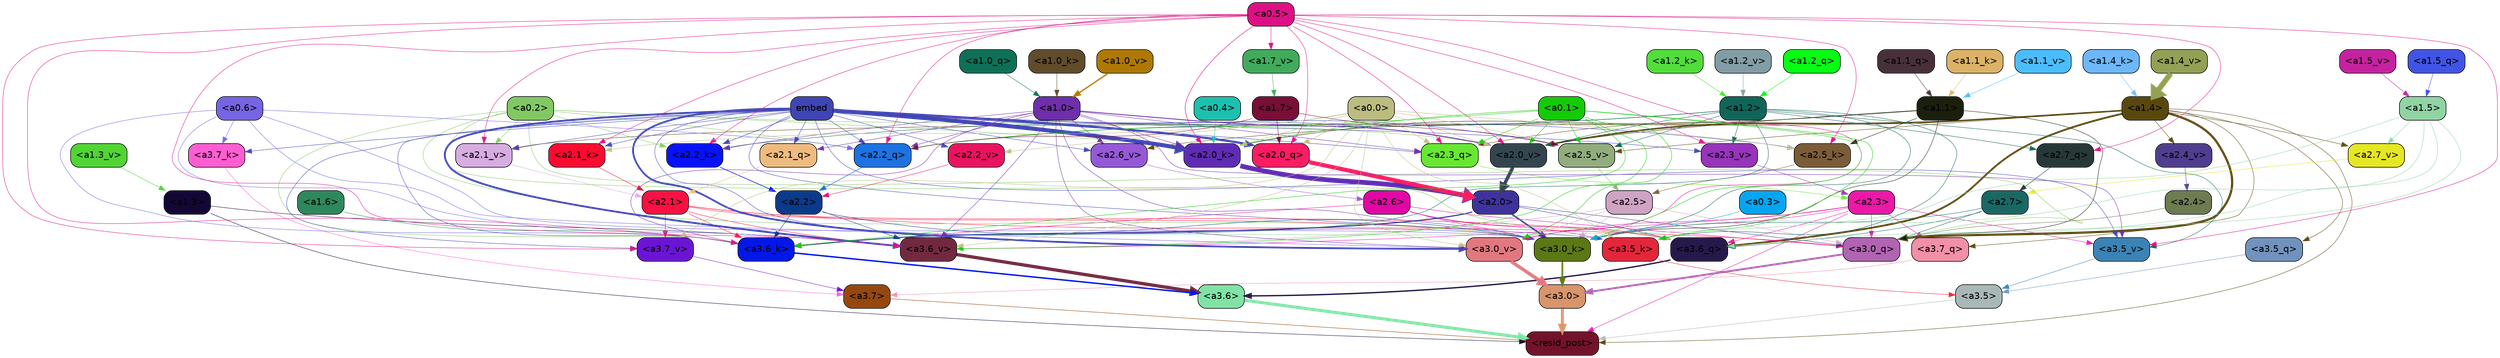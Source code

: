 strict digraph "" {
	graph [bgcolor=transparent,
		layout=dot,
		overlap=false,
		splines=true
	];
	"<a3.7>"	[color=black,
		fillcolor="#95470e",
		fontname=Helvetica,
		shape=box,
		style="filled, rounded"];
	"<resid_post>"	[color=black,
		fillcolor="#721329",
		fontname=Helvetica,
		shape=box,
		style="filled, rounded"];
	"<a3.7>" -> "<resid_post>"	[color="#95470e",
		penwidth=0.6239100098609924];
	"<a3.6>"	[color=black,
		fillcolor="#80e3a5",
		fontname=Helvetica,
		shape=box,
		style="filled, rounded"];
	"<a3.6>" -> "<resid_post>"	[color="#80e3a5",
		penwidth=4.569062113761902];
	"<a3.5>"	[color=black,
		fillcolor="#a8b7b8",
		fontname=Helvetica,
		shape=box,
		style="filled, rounded"];
	"<a3.5>" -> "<resid_post>"	[color="#a8b7b8",
		penwidth=0.6];
	"<a3.0>"	[color=black,
		fillcolor="#d8946b",
		fontname=Helvetica,
		shape=box,
		style="filled, rounded"];
	"<a3.0>" -> "<resid_post>"	[color="#d8946b",
		penwidth=4.283544182777405];
	"<a2.3>"	[color=black,
		fillcolor="#eb18a8",
		fontname=Helvetica,
		shape=box,
		style="filled, rounded"];
	"<a2.3>" -> "<resid_post>"	[color="#eb18a8",
		penwidth=0.6];
	"<a3.7_q>"	[color=black,
		fillcolor="#f190a7",
		fontname=Helvetica,
		shape=box,
		style="filled, rounded"];
	"<a2.3>" -> "<a3.7_q>"	[color="#eb18a8",
		penwidth=0.6];
	"<a3.6_q>"	[color=black,
		fillcolor="#25194b",
		fontname=Helvetica,
		shape=box,
		style="filled, rounded"];
	"<a2.3>" -> "<a3.6_q>"	[color="#eb18a8",
		penwidth=0.6];
	"<a3.0_q>"	[color=black,
		fillcolor="#b064b1",
		fontname=Helvetica,
		shape=box,
		style="filled, rounded"];
	"<a2.3>" -> "<a3.0_q>"	[color="#eb18a8",
		penwidth=0.6];
	"<a3.0_k>"	[color=black,
		fillcolor="#5c7814",
		fontname=Helvetica,
		shape=box,
		style="filled, rounded"];
	"<a2.3>" -> "<a3.0_k>"	[color="#eb18a8",
		penwidth=0.6];
	"<a3.6_v>"	[color=black,
		fillcolor="#72293f",
		fontname=Helvetica,
		shape=box,
		style="filled, rounded"];
	"<a2.3>" -> "<a3.6_v>"	[color="#eb18a8",
		penwidth=0.6];
	"<a3.5_v>"	[color=black,
		fillcolor="#3c83b5",
		fontname=Helvetica,
		shape=box,
		style="filled, rounded"];
	"<a2.3>" -> "<a3.5_v>"	[color="#eb18a8",
		penwidth=0.6];
	"<a3.0_v>"	[color=black,
		fillcolor="#e1787f",
		fontname=Helvetica,
		shape=box,
		style="filled, rounded"];
	"<a2.3>" -> "<a3.0_v>"	[color="#eb18a8",
		penwidth=0.6];
	"<a1.4>"	[color=black,
		fillcolor="#59480e",
		fontname=Helvetica,
		shape=box,
		style="filled, rounded"];
	"<a1.4>" -> "<resid_post>"	[color="#59480e",
		penwidth=0.6];
	"<a1.4>" -> "<a3.7_q>"	[color="#59480e",
		penwidth=0.6];
	"<a1.4>" -> "<a3.6_q>"	[color="#59480e",
		penwidth=2.7934007048606873];
	"<a3.5_q>"	[color=black,
		fillcolor="#7192bc",
		fontname=Helvetica,
		shape=box,
		style="filled, rounded"];
	"<a1.4>" -> "<a3.5_q>"	[color="#59480e",
		penwidth=0.6];
	"<a1.4>" -> "<a3.0_q>"	[color="#59480e",
		penwidth=3.340754985809326];
	"<a2.3_q>"	[color=black,
		fillcolor="#68e732",
		fontname=Helvetica,
		shape=box,
		style="filled, rounded"];
	"<a1.4>" -> "<a2.3_q>"	[color="#59480e",
		penwidth=0.6];
	"<a2.7_v>"	[color=black,
		fillcolor="#e4e723",
		fontname=Helvetica,
		shape=box,
		style="filled, rounded"];
	"<a1.4>" -> "<a2.7_v>"	[color="#59480e",
		penwidth=0.6];
	"<a2.6_v>"	[color=black,
		fillcolor="#9559d8",
		fontname=Helvetica,
		shape=box,
		style="filled, rounded"];
	"<a1.4>" -> "<a2.6_v>"	[color="#59480e",
		penwidth=0.6];
	"<a2.5_v>"	[color=black,
		fillcolor="#91ad7e",
		fontname=Helvetica,
		shape=box,
		style="filled, rounded"];
	"<a1.4>" -> "<a2.5_v>"	[color="#59480e",
		penwidth=0.6];
	"<a2.4_v>"	[color=black,
		fillcolor="#4f3e8f",
		fontname=Helvetica,
		shape=box,
		style="filled, rounded"];
	"<a1.4>" -> "<a2.4_v>"	[color="#59480e",
		penwidth=0.6];
	"<a2.1_v>"	[color=black,
		fillcolor="#d6ace1",
		fontname=Helvetica,
		shape=box,
		style="filled, rounded"];
	"<a1.4>" -> "<a2.1_v>"	[color="#59480e",
		penwidth=0.6];
	"<a2.0_v>"	[color=black,
		fillcolor="#33464f",
		fontname=Helvetica,
		shape=box,
		style="filled, rounded"];
	"<a1.4>" -> "<a2.0_v>"	[color="#59480e",
		penwidth=2.268759250640869];
	"<a1.3>"	[color=black,
		fillcolor="#130835",
		fontname=Helvetica,
		shape=box,
		style="filled, rounded"];
	"<a1.3>" -> "<resid_post>"	[color="#130835",
		penwidth=0.6];
	"<a1.3>" -> "<a3.6_v>"	[color="#130835",
		penwidth=0.6];
	"<a3.7_q>" -> "<a3.7>"	[color="#f190a7",
		penwidth=0.6];
	"<a3.6_q>" -> "<a3.6>"	[color="#25194b",
		penwidth=2.0347584784030914];
	"<a3.5_q>" -> "<a3.5>"	[color="#7192bc",
		penwidth=0.6];
	"<a3.0_q>" -> "<a3.0>"	[color="#b064b1",
		penwidth=2.8635367155075073];
	"<a3.7_k>"	[color=black,
		fillcolor="#ff5ed3",
		fontname=Helvetica,
		shape=box,
		style="filled, rounded"];
	"<a3.7_k>" -> "<a3.7>"	[color="#ff5ed3",
		penwidth=0.6];
	"<a3.6_k>"	[color=black,
		fillcolor="#0317e8",
		fontname=Helvetica,
		shape=box,
		style="filled, rounded"];
	"<a3.6_k>" -> "<a3.6>"	[color="#0317e8",
		penwidth=2.1760786175727844];
	"<a3.5_k>"	[color=black,
		fillcolor="#e3263b",
		fontname=Helvetica,
		shape=box,
		style="filled, rounded"];
	"<a3.5_k>" -> "<a3.5>"	[color="#e3263b",
		penwidth=0.6];
	"<a3.0_k>" -> "<a3.0>"	[color="#5c7814",
		penwidth=2.632905662059784];
	"<a3.7_v>"	[color=black,
		fillcolor="#6c14d5",
		fontname=Helvetica,
		shape=box,
		style="filled, rounded"];
	"<a3.7_v>" -> "<a3.7>"	[color="#6c14d5",
		penwidth=0.6];
	"<a3.6_v>" -> "<a3.6>"	[color="#72293f",
		penwidth=4.981305837631226];
	"<a3.5_v>" -> "<a3.5>"	[color="#3c83b5",
		penwidth=0.6];
	"<a3.0_v>" -> "<a3.0>"	[color="#e1787f",
		penwidth=5.168330669403076];
	"<a2.7>"	[color=black,
		fillcolor="#196863",
		fontname=Helvetica,
		shape=box,
		style="filled, rounded"];
	"<a2.7>" -> "<a3.6_q>"	[color="#196863",
		penwidth=0.6];
	"<a2.7>" -> "<a3.0_q>"	[color="#196863",
		penwidth=0.6];
	"<a2.7>" -> "<a3.0_k>"	[color="#196863",
		penwidth=0.6];
	"<a2.6>"	[color=black,
		fillcolor="#e007a4",
		fontname=Helvetica,
		shape=box,
		style="filled, rounded"];
	"<a2.6>" -> "<a3.6_q>"	[color="#e007a4",
		penwidth=0.6];
	"<a2.6>" -> "<a3.0_q>"	[color="#e007a4",
		penwidth=0.6];
	"<a2.6>" -> "<a3.6_k>"	[color="#e007a4",
		penwidth=0.6];
	"<a2.6>" -> "<a3.5_k>"	[color="#e007a4",
		penwidth=0.6];
	"<a2.6>" -> "<a3.0_k>"	[color="#e007a4",
		penwidth=0.6];
	"<a2.1>"	[color=black,
		fillcolor="#f81142",
		fontname=Helvetica,
		shape=box,
		style="filled, rounded"];
	"<a2.1>" -> "<a3.6_q>"	[color="#f81142",
		penwidth=0.6];
	"<a2.1>" -> "<a3.0_q>"	[color="#f81142",
		penwidth=0.6];
	"<a2.1>" -> "<a3.6_k>"	[color="#f81142",
		penwidth=0.6];
	"<a2.1>" -> "<a3.0_k>"	[color="#f81142",
		penwidth=0.6];
	"<a2.1>" -> "<a3.7_v>"	[color="#f81142",
		penwidth=0.6];
	"<a2.1>" -> "<a3.6_v>"	[color="#f81142",
		penwidth=0.6];
	"<a2.0>"	[color=black,
		fillcolor="#3e339c",
		fontname=Helvetica,
		shape=box,
		style="filled, rounded"];
	"<a2.0>" -> "<a3.6_q>"	[color="#3e339c",
		penwidth=0.6];
	"<a2.0>" -> "<a3.0_q>"	[color="#3e339c",
		penwidth=0.6];
	"<a2.0>" -> "<a3.6_k>"	[color="#3e339c",
		penwidth=1.6382827460765839];
	"<a2.0>" -> "<a3.0_k>"	[color="#3e339c",
		penwidth=2.161143198609352];
	"<a1.5>"	[color=black,
		fillcolor="#91d4a4",
		fontname=Helvetica,
		shape=box,
		style="filled, rounded"];
	"<a1.5>" -> "<a3.6_q>"	[color="#91d4a4",
		penwidth=0.6];
	"<a1.5>" -> "<a3.0_q>"	[color="#91d4a4",
		penwidth=0.6];
	"<a1.5>" -> "<a3.6_k>"	[color="#91d4a4",
		penwidth=0.6];
	"<a1.5>" -> "<a3.0_k>"	[color="#91d4a4",
		penwidth=0.6];
	"<a1.5>" -> "<a2.7_v>"	[color="#91d4a4",
		penwidth=0.6];
	"<a0.2>"	[color=black,
		fillcolor="#81c863",
		fontname=Helvetica,
		shape=box,
		style="filled, rounded"];
	"<a0.2>" -> "<a3.6_q>"	[color="#81c863",
		penwidth=0.6];
	"<a0.2>" -> "<a3.0_q>"	[color="#81c863",
		penwidth=0.6];
	"<a0.2>" -> "<a3.6_k>"	[color="#81c863",
		penwidth=0.6];
	"<a0.2>" -> "<a3.0_k>"	[color="#81c863",
		penwidth=0.6];
	"<a2.2_q>"	[color=black,
		fillcolor="#1c73e1",
		fontname=Helvetica,
		shape=box,
		style="filled, rounded"];
	"<a0.2>" -> "<a2.2_q>"	[color="#81c863",
		penwidth=0.6];
	"<a2.2_k>"	[color=black,
		fillcolor="#0712f7",
		fontname=Helvetica,
		shape=box,
		style="filled, rounded"];
	"<a0.2>" -> "<a2.2_k>"	[color="#81c863",
		penwidth=0.6];
	"<a2.0_k>"	[color=black,
		fillcolor="#602bb4",
		fontname=Helvetica,
		shape=box,
		style="filled, rounded"];
	"<a0.2>" -> "<a2.0_k>"	[color="#81c863",
		penwidth=0.6];
	"<a0.2>" -> "<a2.1_v>"	[color="#81c863",
		penwidth=0.6];
	"<a0.2>" -> "<a2.0_v>"	[color="#81c863",
		penwidth=0.6];
	"<a2.5>"	[color=black,
		fillcolor="#cea3c4",
		fontname=Helvetica,
		shape=box,
		style="filled, rounded"];
	"<a2.5>" -> "<a3.0_q>"	[color="#cea3c4",
		penwidth=0.6];
	"<a2.5>" -> "<a3.0_k>"	[color="#cea3c4",
		penwidth=0.6];
	"<a2.5>" -> "<a3.6_v>"	[color="#cea3c4",
		penwidth=0.6];
	"<a2.5>" -> "<a3.0_v>"	[color="#cea3c4",
		penwidth=0.6];
	"<a2.4>"	[color=black,
		fillcolor="#6d7b51",
		fontname=Helvetica,
		shape=box,
		style="filled, rounded"];
	"<a2.4>" -> "<a3.0_q>"	[color="#6d7b51",
		penwidth=0.6];
	"<a1.1>"	[color=black,
		fillcolor="#1b1f0e",
		fontname=Helvetica,
		shape=box,
		style="filled, rounded"];
	"<a1.1>" -> "<a3.0_q>"	[color="#1b1f0e",
		penwidth=0.6];
	"<a1.1>" -> "<a3.0_k>"	[color="#1b1f0e",
		penwidth=0.6];
	"<a2.5_k>"	[color=black,
		fillcolor="#7b5c38",
		fontname=Helvetica,
		shape=box,
		style="filled, rounded"];
	"<a1.1>" -> "<a2.5_k>"	[color="#1b1f0e",
		penwidth=0.6];
	"<a1.1>" -> "<a2.0_k>"	[color="#1b1f0e",
		penwidth=0.6];
	"<a1.1>" -> "<a2.0_v>"	[color="#1b1f0e",
		penwidth=0.6];
	"<a0.6>"	[color=black,
		fillcolor="#7565e2",
		fontname=Helvetica,
		shape=box,
		style="filled, rounded"];
	"<a0.6>" -> "<a3.7_k>"	[color="#7565e2",
		penwidth=0.6];
	"<a0.6>" -> "<a3.6_k>"	[color="#7565e2",
		penwidth=0.6];
	"<a0.6>" -> "<a3.0_k>"	[color="#7565e2",
		penwidth=0.6];
	"<a0.6>" -> "<a3.6_v>"	[color="#7565e2",
		penwidth=0.6];
	"<a0.6>" -> "<a3.0_v>"	[color="#7565e2",
		penwidth=0.6];
	"<a0.6>" -> "<a2.2_q>"	[color="#7565e2",
		penwidth=0.6];
	embed	[color=black,
		fillcolor="#4045b5",
		fontname=Helvetica,
		shape=box,
		style="filled, rounded"];
	embed -> "<a3.7_k>"	[color="#4045b5",
		penwidth=0.6];
	embed -> "<a3.6_k>"	[color="#4045b5",
		penwidth=0.6];
	embed -> "<a3.5_k>"	[color="#4045b5",
		penwidth=0.6];
	embed -> "<a3.0_k>"	[color="#4045b5",
		penwidth=0.6];
	embed -> "<a3.7_v>"	[color="#4045b5",
		penwidth=0.6];
	embed -> "<a3.6_v>"	[color="#4045b5",
		penwidth=2.7825746536254883];
	embed -> "<a3.5_v>"	[color="#4045b5",
		penwidth=0.6];
	embed -> "<a3.0_v>"	[color="#4045b5",
		penwidth=2.6950180530548096];
	embed -> "<a2.3_q>"	[color="#4045b5",
		penwidth=0.6];
	embed -> "<a2.2_q>"	[color="#4045b5",
		penwidth=0.6];
	"<a2.1_q>"	[color=black,
		fillcolor="#eebb7f",
		fontname=Helvetica,
		shape=box,
		style="filled, rounded"];
	embed -> "<a2.1_q>"	[color="#4045b5",
		penwidth=0.6];
	"<a2.0_q>"	[color=black,
		fillcolor="#fc1c64",
		fontname=Helvetica,
		shape=box,
		style="filled, rounded"];
	embed -> "<a2.0_q>"	[color="#4045b5",
		penwidth=3.305941343307495];
	embed -> "<a2.5_k>"	[color="#4045b5",
		penwidth=0.6];
	embed -> "<a2.2_k>"	[color="#4045b5",
		penwidth=0.6698317527770996];
	"<a2.1_k>"	[color=black,
		fillcolor="#fc0b31",
		fontname=Helvetica,
		shape=box,
		style="filled, rounded"];
	embed -> "<a2.1_k>"	[color="#4045b5",
		penwidth=0.6];
	embed -> "<a2.0_k>"	[color="#4045b5",
		penwidth=6.12570995092392];
	embed -> "<a2.6_v>"	[color="#4045b5",
		penwidth=0.6];
	embed -> "<a2.5_v>"	[color="#4045b5",
		penwidth=0.6];
	"<a2.3_v>"	[color=black,
		fillcolor="#9734bb",
		fontname=Helvetica,
		shape=box,
		style="filled, rounded"];
	embed -> "<a2.3_v>"	[color="#4045b5",
		penwidth=0.6];
	"<a2.2_v>"	[color=black,
		fillcolor="#e9135f",
		fontname=Helvetica,
		shape=box,
		style="filled, rounded"];
	embed -> "<a2.2_v>"	[color="#4045b5",
		penwidth=0.6];
	embed -> "<a2.1_v>"	[color="#4045b5",
		penwidth=0.6];
	embed -> "<a2.0_v>"	[color="#4045b5",
		penwidth=0.6];
	"<a2.2>"	[color=black,
		fillcolor="#0b3a8a",
		fontname=Helvetica,
		shape=box,
		style="filled, rounded"];
	"<a2.2>" -> "<a3.6_k>"	[color="#0b3a8a",
		penwidth=0.6];
	"<a2.2>" -> "<a3.0_k>"	[color="#0b3a8a",
		penwidth=0.6];
	"<a2.2>" -> "<a3.6_v>"	[color="#0b3a8a",
		penwidth=0.6];
	"<a1.6>"	[color=black,
		fillcolor="#2e885d",
		fontname=Helvetica,
		shape=box,
		style="filled, rounded"];
	"<a1.6>" -> "<a3.6_k>"	[color="#2e885d",
		penwidth=0.6];
	"<a1.2>"	[color=black,
		fillcolor="#106559",
		fontname=Helvetica,
		shape=box,
		style="filled, rounded"];
	"<a1.2>" -> "<a3.6_k>"	[color="#106559",
		penwidth=0.6];
	"<a1.2>" -> "<a3.5_k>"	[color="#106559",
		penwidth=0.6];
	"<a1.2>" -> "<a3.0_k>"	[color="#106559",
		penwidth=0.6];
	"<a1.2>" -> "<a3.5_v>"	[color="#106559",
		penwidth=0.6];
	"<a2.7_q>"	[color=black,
		fillcolor="#273838",
		fontname=Helvetica,
		shape=box,
		style="filled, rounded"];
	"<a1.2>" -> "<a2.7_q>"	[color="#106559",
		penwidth=0.6];
	"<a1.2>" -> "<a2.2_q>"	[color="#106559",
		penwidth=0.6];
	"<a1.2>" -> "<a2.2_k>"	[color="#106559",
		penwidth=0.6];
	"<a1.2>" -> "<a2.5_v>"	[color="#106559",
		penwidth=0.6];
	"<a1.2>" -> "<a2.3_v>"	[color="#106559",
		penwidth=0.6];
	"<a1.2>" -> "<a2.0_v>"	[color="#106559",
		penwidth=0.6];
	"<a1.0>"	[color=black,
		fillcolor="#6f2eaa",
		fontname=Helvetica,
		shape=box,
		style="filled, rounded"];
	"<a1.0>" -> "<a3.6_k>"	[color="#6f2eaa",
		penwidth=0.6];
	"<a1.0>" -> "<a3.0_k>"	[color="#6f2eaa",
		penwidth=0.6];
	"<a1.0>" -> "<a3.6_v>"	[color="#6f2eaa",
		penwidth=0.6];
	"<a1.0>" -> "<a3.5_v>"	[color="#6f2eaa",
		penwidth=0.6];
	"<a1.0>" -> "<a3.0_v>"	[color="#6f2eaa",
		penwidth=0.6];
	"<a1.0>" -> "<a2.3_q>"	[color="#6f2eaa",
		penwidth=0.6];
	"<a1.0>" -> "<a2.2_q>"	[color="#6f2eaa",
		penwidth=0.6];
	"<a1.0>" -> "<a2.1_q>"	[color="#6f2eaa",
		penwidth=0.6];
	"<a1.0>" -> "<a2.2_k>"	[color="#6f2eaa",
		penwidth=0.6];
	"<a1.0>" -> "<a2.0_k>"	[color="#6f2eaa",
		penwidth=0.6];
	"<a1.0>" -> "<a2.6_v>"	[color="#6f2eaa",
		penwidth=0.6];
	"<a1.0>" -> "<a2.0_v>"	[color="#6f2eaa",
		penwidth=1.2213096618652344];
	"<a0.5>"	[color=black,
		fillcolor="#de1085",
		fontname=Helvetica,
		shape=box,
		style="filled, rounded"];
	"<a0.5>" -> "<a3.6_k>"	[color="#de1085",
		penwidth=0.6];
	"<a0.5>" -> "<a3.7_v>"	[color="#de1085",
		penwidth=0.6];
	"<a0.5>" -> "<a3.6_v>"	[color="#de1085",
		penwidth=0.6];
	"<a0.5>" -> "<a3.5_v>"	[color="#de1085",
		penwidth=0.6];
	"<a0.5>" -> "<a3.0_v>"	[color="#de1085",
		penwidth=0.6];
	"<a0.5>" -> "<a2.7_q>"	[color="#de1085",
		penwidth=0.6];
	"<a0.5>" -> "<a2.3_q>"	[color="#de1085",
		penwidth=0.6];
	"<a0.5>" -> "<a2.2_q>"	[color="#de1085",
		penwidth=0.6];
	"<a0.5>" -> "<a2.0_q>"	[color="#de1085",
		penwidth=0.6];
	"<a0.5>" -> "<a2.5_k>"	[color="#de1085",
		penwidth=0.6];
	"<a0.5>" -> "<a2.2_k>"	[color="#de1085",
		penwidth=0.6];
	"<a0.5>" -> "<a2.1_k>"	[color="#de1085",
		penwidth=0.6];
	"<a0.5>" -> "<a2.0_k>"	[color="#de1085",
		penwidth=0.6900839805603027];
	"<a0.5>" -> "<a2.3_v>"	[color="#de1085",
		penwidth=0.6];
	"<a0.5>" -> "<a2.1_v>"	[color="#de1085",
		penwidth=0.6];
	"<a0.5>" -> "<a2.0_v>"	[color="#de1085",
		penwidth=0.6];
	"<a1.7_v>"	[color=black,
		fillcolor="#41ab5c",
		fontname=Helvetica,
		shape=box,
		style="filled, rounded"];
	"<a0.5>" -> "<a1.7_v>"	[color="#de1085",
		penwidth=0.6];
	"<a0.1>"	[color=black,
		fillcolor="#13cb04",
		fontname=Helvetica,
		shape=box,
		style="filled, rounded"];
	"<a0.1>" -> "<a3.6_k>"	[color="#13cb04",
		penwidth=0.6];
	"<a0.1>" -> "<a3.5_k>"	[color="#13cb04",
		penwidth=0.6];
	"<a0.1>" -> "<a3.0_k>"	[color="#13cb04",
		penwidth=0.6];
	"<a0.1>" -> "<a3.6_v>"	[color="#13cb04",
		penwidth=0.6];
	"<a0.1>" -> "<a3.0_v>"	[color="#13cb04",
		penwidth=0.6];
	"<a0.1>" -> "<a2.3_q>"	[color="#13cb04",
		penwidth=0.6];
	"<a0.1>" -> "<a2.2_q>"	[color="#13cb04",
		penwidth=0.6];
	"<a0.1>" -> "<a2.0_k>"	[color="#13cb04",
		penwidth=0.6];
	"<a0.1>" -> "<a2.5_v>"	[color="#13cb04",
		penwidth=0.6];
	"<a0.1>" -> "<a2.0_v>"	[color="#13cb04",
		penwidth=0.6];
	"<a0.0>"	[color=black,
		fillcolor="#bcbc80",
		fontname=Helvetica,
		shape=box,
		style="filled, rounded"];
	"<a0.0>" -> "<a3.5_k>"	[color="#bcbc80",
		penwidth=0.6];
	"<a0.0>" -> "<a3.7_v>"	[color="#bcbc80",
		penwidth=0.6];
	"<a0.0>" -> "<a3.6_v>"	[color="#bcbc80",
		penwidth=0.6];
	"<a0.0>" -> "<a3.0_v>"	[color="#bcbc80",
		penwidth=0.6];
	"<a0.0>" -> "<a2.3_q>"	[color="#bcbc80",
		penwidth=0.6];
	"<a0.0>" -> "<a2.0_q>"	[color="#bcbc80",
		penwidth=0.6];
	"<a0.0>" -> "<a2.5_k>"	[color="#bcbc80",
		penwidth=0.6];
	"<a0.0>" -> "<a2.1_k>"	[color="#bcbc80",
		penwidth=0.6];
	"<a0.0>" -> "<a2.0_k>"	[color="#bcbc80",
		penwidth=0.6];
	"<a0.0>" -> "<a2.5_v>"	[color="#bcbc80",
		penwidth=0.6];
	"<a0.0>" -> "<a2.2_v>"	[color="#bcbc80",
		penwidth=0.6];
	"<a0.0>" -> "<a2.0_v>"	[color="#bcbc80",
		penwidth=0.6];
	"<a0.3>"	[color=black,
		fillcolor="#06a5ef",
		fontname=Helvetica,
		shape=box,
		style="filled, rounded"];
	"<a0.3>" -> "<a3.0_k>"	[color="#06a5ef",
		penwidth=0.6];
	"<a2.7_q>" -> "<a2.7>"	[color="#273838",
		penwidth=0.6];
	"<a2.3_q>" -> "<a2.3>"	[color="#68e732",
		penwidth=0.6];
	"<a2.2_q>" -> "<a2.2>"	[color="#1c73e1",
		penwidth=0.7553567886352539];
	"<a2.1_q>" -> "<a2.1>"	[color="#eebb7f",
		penwidth=0.6];
	"<a2.0_q>" -> "<a2.0>"	[color="#fc1c64",
		penwidth=6.256794691085815];
	"<a2.5_k>" -> "<a2.5>"	[color="#7b5c38",
		penwidth=0.6];
	"<a2.2_k>" -> "<a2.2>"	[color="#0712f7",
		penwidth=0.8854708671569824];
	"<a2.1_k>" -> "<a2.1>"	[color="#fc0b31",
		penwidth=0.6];
	"<a2.0_k>" -> "<a2.0>"	[color="#602bb4",
		penwidth=7.231504917144775];
	"<a2.7_v>" -> "<a2.7>"	[color="#e4e723",
		penwidth=0.6];
	"<a2.6_v>" -> "<a2.6>"	[color="#9559d8",
		penwidth=0.6];
	"<a2.5_v>" -> "<a2.5>"	[color="#91ad7e",
		penwidth=0.6];
	"<a2.4_v>" -> "<a2.4>"	[color="#4f3e8f",
		penwidth=0.6];
	"<a2.3_v>" -> "<a2.3>"	[color="#9734bb",
		penwidth=0.6];
	"<a2.2_v>" -> "<a2.2>"	[color="#e9135f",
		penwidth=0.6];
	"<a2.1_v>" -> "<a2.1>"	[color="#d6ace1",
		penwidth=0.6];
	"<a2.0_v>" -> "<a2.0>"	[color="#33464f",
		penwidth=5.231471925973892];
	"<a1.7>"	[color=black,
		fillcolor="#790e37",
		fontname=Helvetica,
		shape=box,
		style="filled, rounded"];
	"<a1.7>" -> "<a2.2_q>"	[color="#790e37",
		penwidth=0.6];
	"<a1.7>" -> "<a2.0_q>"	[color="#790e37",
		penwidth=0.6];
	"<a1.7>" -> "<a2.5_v>"	[color="#790e37",
		penwidth=0.6];
	"<a0.4>"	[color=black,
		fillcolor="#1dc0af",
		fontname=Helvetica,
		shape=box,
		style="filled, rounded"];
	"<a0.4>" -> "<a2.0_k>"	[color="#1dc0af",
		penwidth=0.6];
	"<a1.5_q>"	[color=black,
		fillcolor="#4154e5",
		fontname=Helvetica,
		shape=box,
		style="filled, rounded"];
	"<a1.5_q>" -> "<a1.5>"	[color="#4154e5",
		penwidth=0.6];
	"<a1.2_q>"	[color=black,
		fillcolor="#07fd13",
		fontname=Helvetica,
		shape=box,
		style="filled, rounded"];
	"<a1.2_q>" -> "<a1.2>"	[color="#07fd13",
		penwidth=0.6];
	"<a1.1_q>"	[color=black,
		fillcolor="#47303a",
		fontname=Helvetica,
		shape=box,
		style="filled, rounded"];
	"<a1.1_q>" -> "<a1.1>"	[color="#47303a",
		penwidth=0.6];
	"<a1.0_q>"	[color=black,
		fillcolor="#0e7157",
		fontname=Helvetica,
		shape=box,
		style="filled, rounded"];
	"<a1.0_q>" -> "<a1.0>"	[color="#0e7157",
		penwidth=0.6];
	"<a1.4_k>"	[color=black,
		fillcolor="#6db7fa",
		fontname=Helvetica,
		shape=box,
		style="filled, rounded"];
	"<a1.4_k>" -> "<a1.4>"	[color="#6db7fa",
		penwidth=0.6];
	"<a1.2_k>"	[color=black,
		fillcolor="#51de3a",
		fontname=Helvetica,
		shape=box,
		style="filled, rounded"];
	"<a1.2_k>" -> "<a1.2>"	[color="#51de3a",
		penwidth=0.6];
	"<a1.1_k>"	[color=black,
		fillcolor="#dcb267",
		fontname=Helvetica,
		shape=box,
		style="filled, rounded"];
	"<a1.1_k>" -> "<a1.1>"	[color="#dcb267",
		penwidth=0.6];
	"<a1.0_k>"	[color=black,
		fillcolor="#604b2b",
		fontname=Helvetica,
		shape=box,
		style="filled, rounded"];
	"<a1.0_k>" -> "<a1.0>"	[color="#604b2b",
		penwidth=0.6];
	"<a1.7_v>" -> "<a1.7>"	[color="#41ab5c",
		penwidth=0.6];
	"<a1.5_v>"	[color=black,
		fillcolor="#c5229f",
		fontname=Helvetica,
		shape=box,
		style="filled, rounded"];
	"<a1.5_v>" -> "<a1.5>"	[color="#c5229f",
		penwidth=0.6];
	"<a1.4_v>"	[color=black,
		fillcolor="#92a153",
		fontname=Helvetica,
		shape=box,
		style="filled, rounded"];
	"<a1.4_v>" -> "<a1.4>"	[color="#92a153",
		penwidth=8.36684274673462];
	"<a1.3_v>"	[color=black,
		fillcolor="#50d533",
		fontname=Helvetica,
		shape=box,
		style="filled, rounded"];
	"<a1.3_v>" -> "<a1.3>"	[color="#50d533",
		penwidth=0.6];
	"<a1.2_v>"	[color=black,
		fillcolor="#829da5",
		fontname=Helvetica,
		shape=box,
		style="filled, rounded"];
	"<a1.2_v>" -> "<a1.2>"	[color="#829da5",
		penwidth=0.6];
	"<a1.1_v>"	[color=black,
		fillcolor="#4bbdfe",
		fontname=Helvetica,
		shape=box,
		style="filled, rounded"];
	"<a1.1_v>" -> "<a1.1>"	[color="#4bbdfe",
		penwidth=0.6];
	"<a1.0_v>"	[color=black,
		fillcolor="#ae7803",
		fontname=Helvetica,
		shape=box,
		style="filled, rounded"];
	"<a1.0_v>" -> "<a1.0>"	[color="#ae7803",
		penwidth=1.9665732383728027];
}
